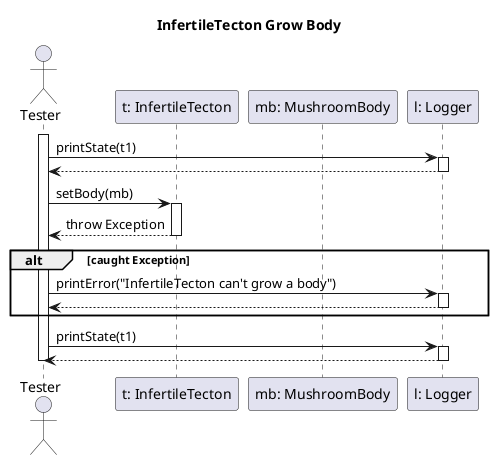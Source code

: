 @startuml InfertileTectonGrowBodyTest

title InfertileTecton Grow Body

actor "Tester" as ts
participant "t: InfertileTecton" as t
participant "mb: MushroomBody" as mb
participant "l: Logger" as l

activate ts

ts -> l: printState(t1)
activate l
ts <-- l
deactivate l

ts -> t: setBody(mb)
activate t

ts <-- t: throw Exception
deactivate t

alt caught Exception
    ts -> l: printError("InfertileTecton can't grow a body")
    activate l
    ts <-- l
    deactivate l
end

ts -> l: printState(t1)
activate l
ts <-- l
deactivate l

deactivate ts

@enduml
